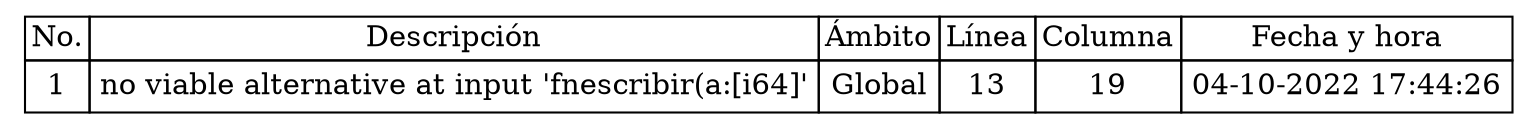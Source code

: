 
	digraph {
		tablaSimbolos [
		  shape=plaintext
		  label=<
			<table border='0' cellborder='1' color='black' cellspacing='0'>
			  <tr>
				  <td>No.</td>
				  <td>Descripción</td>
				  <td>Ámbito</td>
				  <td>Línea</td>
				  <td>Columna</td>
				  <td>Fecha y hora</td>
			  </tr>
	
<tr>
<td cellpadding='4'>
1
</td>
<td cellpadding='4'>no viable alternative at input 'fnescribir(a:[i64]'
</td>
<td cellpadding='4'>Global
</td>
<td cellpadding='4'>13
</td>
<td cellpadding='4'>
19
</td>
<td cellpadding='4'>
04-10-2022 17:44:26
</td>
</tr>

		</table>
		>];
	}
	
